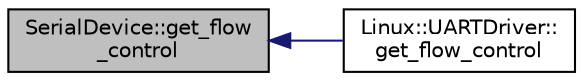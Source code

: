 digraph "SerialDevice::get_flow_control"
{
 // INTERACTIVE_SVG=YES
  edge [fontname="Helvetica",fontsize="10",labelfontname="Helvetica",labelfontsize="10"];
  node [fontname="Helvetica",fontsize="10",shape=record];
  rankdir="LR";
  Node1 [label="SerialDevice::get_flow\l_control",height=0.2,width=0.4,color="black", fillcolor="grey75", style="filled", fontcolor="black"];
  Node1 -> Node2 [dir="back",color="midnightblue",fontsize="10",style="solid",fontname="Helvetica"];
  Node2 [label="Linux::UARTDriver::\lget_flow_control",height=0.2,width=0.4,color="black", fillcolor="white", style="filled",URL="$classLinux_1_1UARTDriver.html#aabe690deb594a47c711cf4e0628d7d7b"];
}
